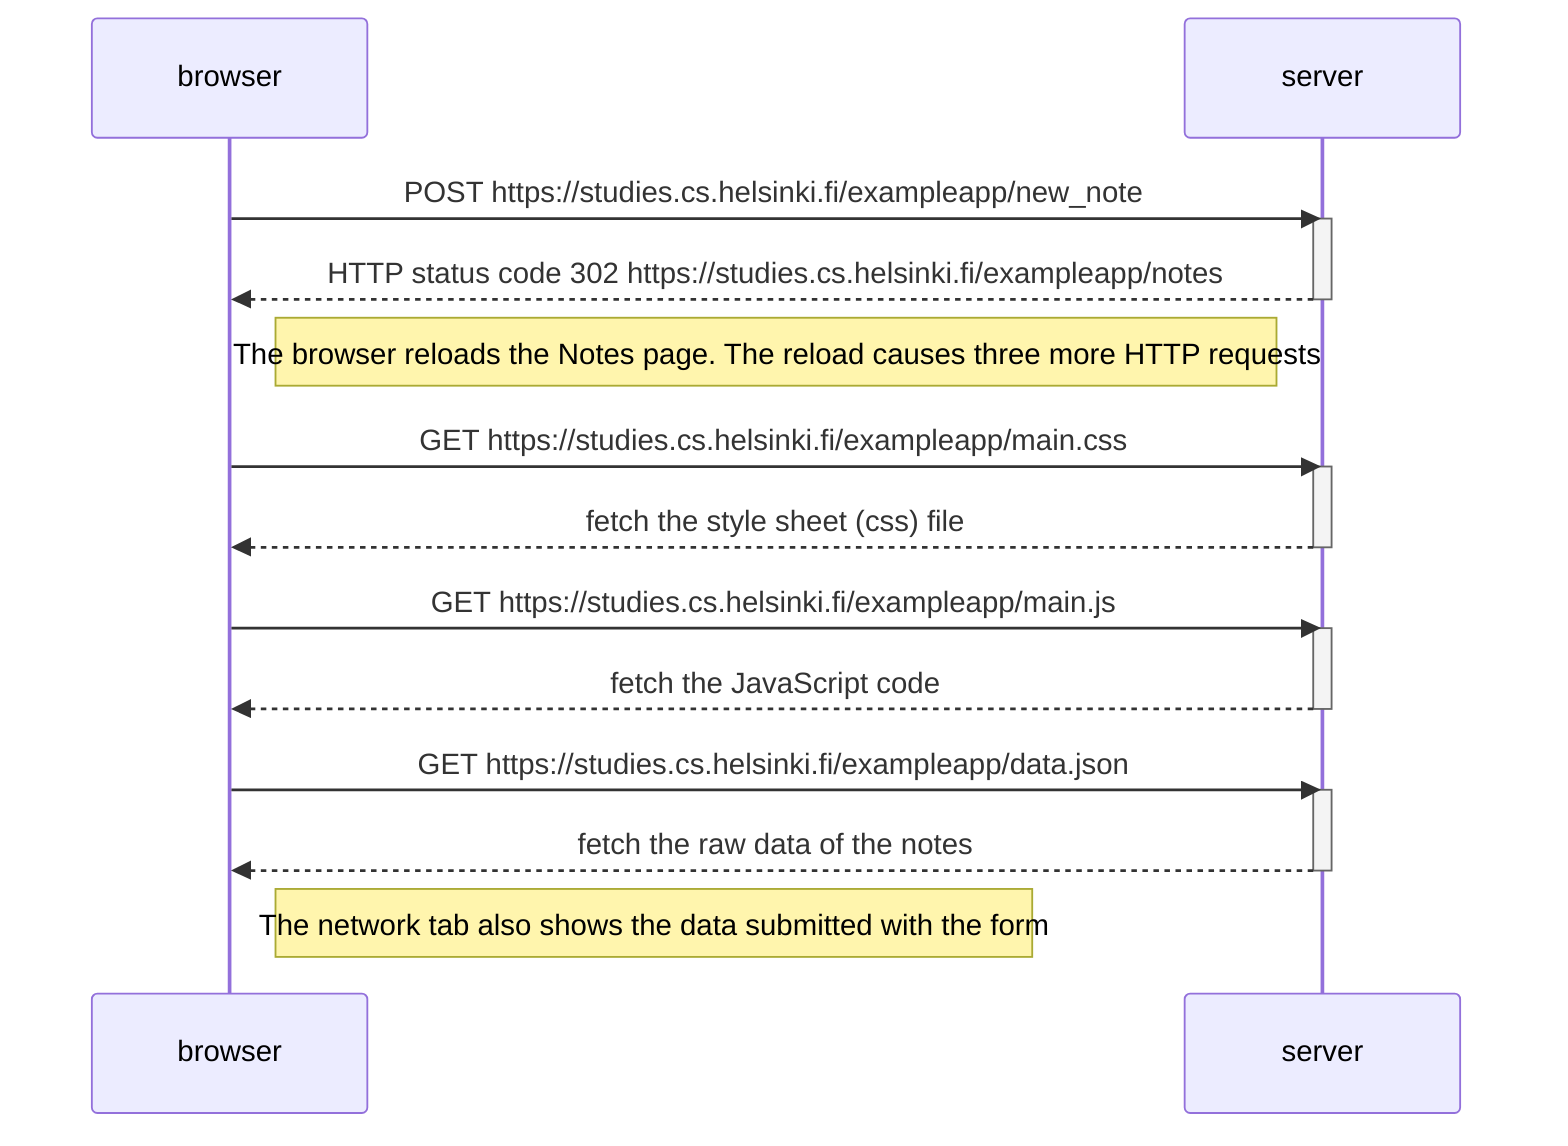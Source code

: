 sequenceDiagram
  participant browser
  participant server
  
  browser->>server: POST https://studies.cs.helsinki.fi/exampleapp/new_note
  activate server
  server-->>browser: HTTP status code 302 https://studies.cs.helsinki.fi/exampleapp/notes
  deactivate server

  Note right of browser:  The browser reloads the Notes page. The reload causes three more HTTP requests

  browser->>server: GET https://studies.cs.helsinki.fi/exampleapp/main.css
  activate server
  server-->>browser: fetch the style sheet (css) file
  deactivate server

  browser->>server: GET https://studies.cs.helsinki.fi/exampleapp/main.js
  activate server
  server-->>browser: fetch the JavaScript code
  deactivate server

  browser->>server: GET https://studies.cs.helsinki.fi/exampleapp/data.json
  activate server
  server-->>browser: fetch the raw data of the notes
  deactivate server

  Note right of browser: The network tab also shows the data submitted with the form